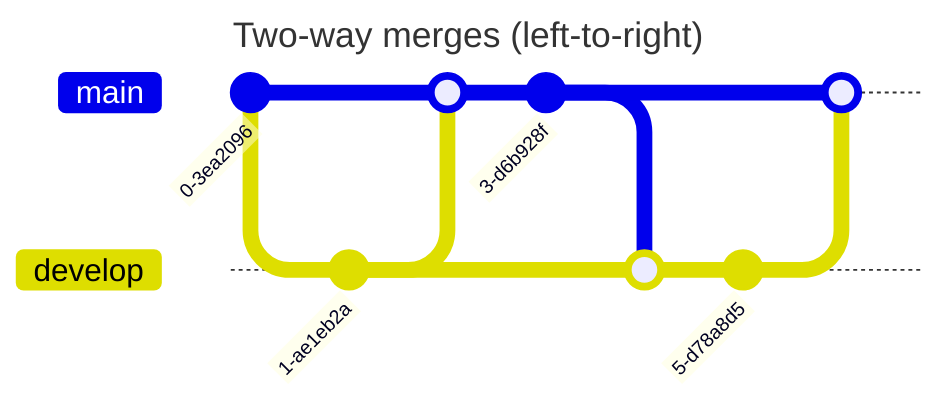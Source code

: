 ---
title: Two-way merges (left-to-right)
---
gitGraph LR:
commit
branch develop
checkout develop
commit
checkout main
merge develop
commit
checkout develop
merge main
commit
checkout main
merge develop